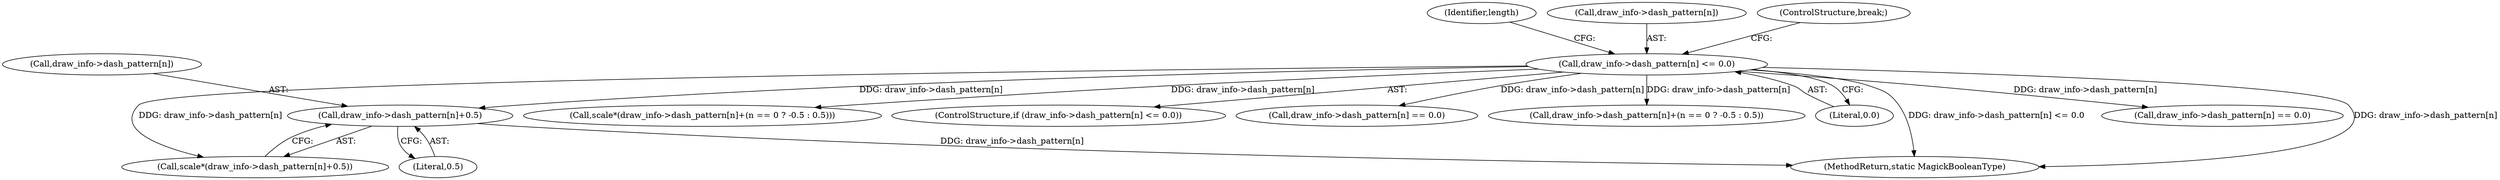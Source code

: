 digraph "0_ImageMagick_726812fa2fa7ce16bcf58f6e115f65427a1c0950_0@array" {
"1000284" [label="(Call,draw_info->dash_pattern[n]+0.5)"];
"1000245" [label="(Call,draw_info->dash_pattern[n] <= 0.0)"];
"1000255" [label="(Call,scale*(draw_info->dash_pattern[n]+(n == 0 ? -0.5 : 0.5)))"];
"1000761" [label="(MethodReturn,static MagickBooleanType)"];
"1000244" [label="(ControlStructure,if (draw_info->dash_pattern[n] <= 0.0))"];
"1000245" [label="(Call,draw_info->dash_pattern[n] <= 0.0)"];
"1000385" [label="(Call,draw_info->dash_pattern[n] == 0.0)"];
"1000254" [label="(Identifier,length)"];
"1000257" [label="(Call,draw_info->dash_pattern[n]+(n == 0 ? -0.5 : 0.5))"];
"1000290" [label="(Literal,0.5)"];
"1000246" [label="(Call,draw_info->dash_pattern[n])"];
"1000251" [label="(Literal,0.0)"];
"1000285" [label="(Call,draw_info->dash_pattern[n])"];
"1000284" [label="(Call,draw_info->dash_pattern[n]+0.5)"];
"1000282" [label="(Call,scale*(draw_info->dash_pattern[n]+0.5))"];
"1000252" [label="(ControlStructure,break;)"];
"1000603" [label="(Call,draw_info->dash_pattern[n] == 0.0)"];
"1000284" -> "1000282"  [label="AST: "];
"1000284" -> "1000290"  [label="CFG: "];
"1000285" -> "1000284"  [label="AST: "];
"1000290" -> "1000284"  [label="AST: "];
"1000282" -> "1000284"  [label="CFG: "];
"1000284" -> "1000761"  [label="DDG: draw_info->dash_pattern[n]"];
"1000245" -> "1000284"  [label="DDG: draw_info->dash_pattern[n]"];
"1000245" -> "1000244"  [label="AST: "];
"1000245" -> "1000251"  [label="CFG: "];
"1000246" -> "1000245"  [label="AST: "];
"1000251" -> "1000245"  [label="AST: "];
"1000252" -> "1000245"  [label="CFG: "];
"1000254" -> "1000245"  [label="CFG: "];
"1000245" -> "1000761"  [label="DDG: draw_info->dash_pattern[n] <= 0.0"];
"1000245" -> "1000761"  [label="DDG: draw_info->dash_pattern[n]"];
"1000245" -> "1000255"  [label="DDG: draw_info->dash_pattern[n]"];
"1000245" -> "1000257"  [label="DDG: draw_info->dash_pattern[n]"];
"1000245" -> "1000282"  [label="DDG: draw_info->dash_pattern[n]"];
"1000245" -> "1000385"  [label="DDG: draw_info->dash_pattern[n]"];
"1000245" -> "1000603"  [label="DDG: draw_info->dash_pattern[n]"];
}
